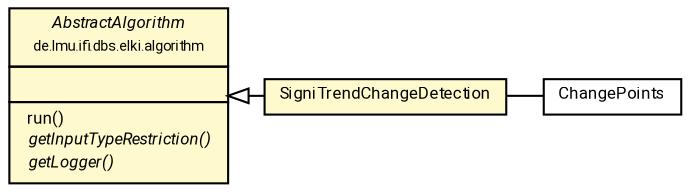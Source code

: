 #!/usr/local/bin/dot
#
# Class diagram 
# Generated by UMLGraph version R5_7_2-60-g0e99a6 (http://www.spinellis.gr/umlgraph/)
#

digraph G {
	graph [fontnames="svg"]
	edge [fontname="Roboto",fontsize=7,labelfontname="Roboto",labelfontsize=7,color="black"];
	node [fontname="Roboto",fontcolor="black",fontsize=8,shape=plaintext,margin=0,width=0,height=0];
	nodesep=0.15;
	ranksep=0.25;
	rankdir=LR;
	// de.lmu.ifi.dbs.elki.algorithm.AbstractAlgorithm<R extends de.lmu.ifi.dbs.elki.result.Result>
	c9349357 [label=<<table title="de.lmu.ifi.dbs.elki.algorithm.AbstractAlgorithm" border="0" cellborder="1" cellspacing="0" cellpadding="2" bgcolor="LemonChiffon" href="../AbstractAlgorithm.html" target="_parent">
		<tr><td><table border="0" cellspacing="0" cellpadding="1">
		<tr><td align="center" balign="center"> <font face="Roboto"><i>AbstractAlgorithm</i></font> </td></tr>
		<tr><td align="center" balign="center"> <font face="Roboto" point-size="7.0">de.lmu.ifi.dbs.elki.algorithm</font> </td></tr>
		</table></td></tr>
		<tr><td><table border="0" cellspacing="0" cellpadding="1">
		<tr><td align="left" balign="left">  </td></tr>
		</table></td></tr>
		<tr><td><table border="0" cellspacing="0" cellpadding="1">
		<tr><td align="left" balign="left">  run() </td></tr>
		<tr><td align="left" balign="left"> <i> getInputTypeRestriction()</i> </td></tr>
		<tr><td align="left" balign="left"> <i> getLogger()</i> </td></tr>
		</table></td></tr>
		</table>>, URL="../AbstractAlgorithm.html"];
	// de.lmu.ifi.dbs.elki.algorithm.timeseries.ChangePoints
	c9351299 [label=<<table title="de.lmu.ifi.dbs.elki.algorithm.timeseries.ChangePoints" border="0" cellborder="1" cellspacing="0" cellpadding="2" href="ChangePoints.html" target="_parent">
		<tr><td><table border="0" cellspacing="0" cellpadding="1">
		<tr><td align="center" balign="center"> <font face="Roboto">ChangePoints</font> </td></tr>
		</table></td></tr>
		</table>>, URL="ChangePoints.html"];
	// de.lmu.ifi.dbs.elki.algorithm.timeseries.SigniTrendChangeDetection
	c9351300 [label=<<table title="de.lmu.ifi.dbs.elki.algorithm.timeseries.SigniTrendChangeDetection" border="0" cellborder="1" cellspacing="0" cellpadding="2" bgcolor="lemonChiffon" href="SigniTrendChangeDetection.html" target="_parent">
		<tr><td><table border="0" cellspacing="0" cellpadding="1">
		<tr><td align="center" balign="center"> <font face="Roboto">SigniTrendChangeDetection</font> </td></tr>
		</table></td></tr>
		</table>>, URL="SigniTrendChangeDetection.html"];
	// de.lmu.ifi.dbs.elki.algorithm.timeseries.SigniTrendChangeDetection extends de.lmu.ifi.dbs.elki.algorithm.AbstractAlgorithm<R extends de.lmu.ifi.dbs.elki.result.Result>
	c9349357 -> c9351300 [arrowtail=empty,dir=back,weight=10];
	// de.lmu.ifi.dbs.elki.algorithm.timeseries.SigniTrendChangeDetection assoc de.lmu.ifi.dbs.elki.algorithm.timeseries.ChangePoints
	c9351300 -> c9351299 [arrowhead=none,weight=2];
}

